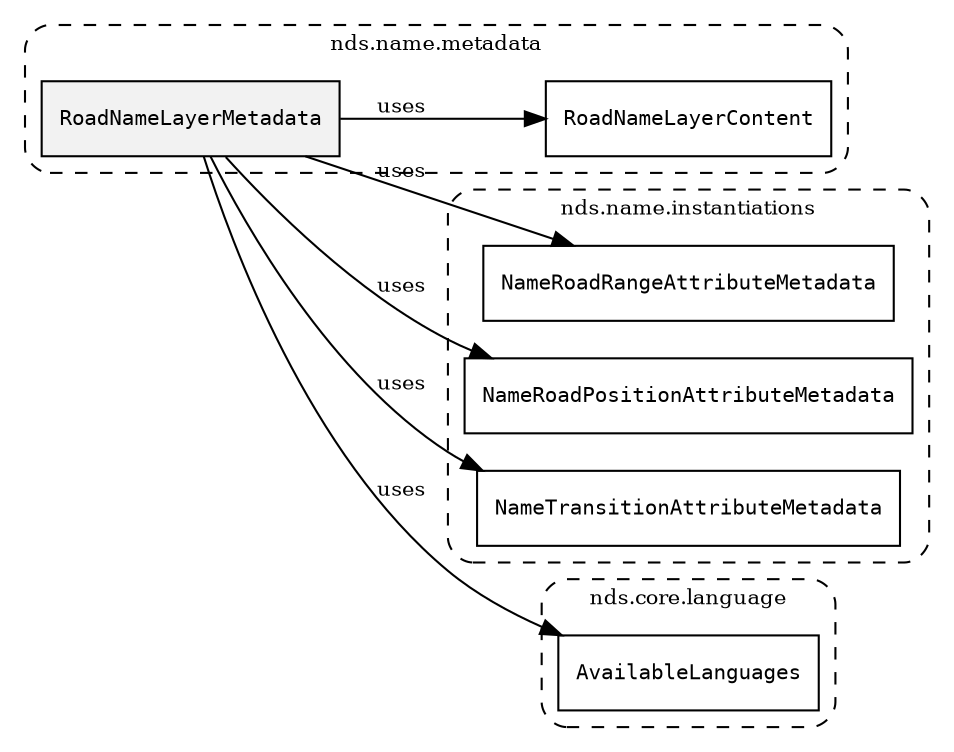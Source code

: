 /**
 * This dot file creates symbol collaboration diagram for RoadNameLayerMetadata.
 */
digraph ZSERIO
{
    node [shape=box, fontsize=10];
    rankdir="LR";
    fontsize=10;
    tooltip="RoadNameLayerMetadata collaboration diagram";

    subgraph "cluster_nds.name.metadata"
    {
        style="dashed, rounded";
        label="nds.name.metadata";
        tooltip="Package nds.name.metadata";
        href="../../../content/packages/nds.name.metadata.html#Package-nds-name-metadata";
        target="_parent";

        "RoadNameLayerMetadata" [style="filled", fillcolor="#0000000D", target="_parent", label=<<font face="monospace"><table align="center" border="0" cellspacing="0" cellpadding="0"><tr><td href="../../../content/packages/nds.name.metadata.html#Structure-RoadNameLayerMetadata" title="Structure defined in nds.name.metadata">RoadNameLayerMetadata</td></tr></table></font>>];
        "RoadNameLayerContent" [target="_parent", label=<<font face="monospace"><table align="center" border="0" cellspacing="0" cellpadding="0"><tr><td href="../../../content/packages/nds.name.metadata.html#Bitmask-RoadNameLayerContent" title="Bitmask defined in nds.name.metadata">RoadNameLayerContent</td></tr></table></font>>];
    }

    subgraph "cluster_nds.name.instantiations"
    {
        style="dashed, rounded";
        label="nds.name.instantiations";
        tooltip="Package nds.name.instantiations";
        href="../../../content/packages/nds.name.instantiations.html#Package-nds-name-instantiations";
        target="_parent";

        "NameRoadRangeAttributeMetadata" [target="_parent", label=<<font face="monospace"><table align="center" border="0" cellspacing="0" cellpadding="0"><tr><td href="../../../content/packages/nds.name.instantiations.html#InstantiateType-NameRoadRangeAttributeMetadata" title="InstantiateType defined in nds.name.instantiations">NameRoadRangeAttributeMetadata</td></tr></table></font>>];
        "NameRoadPositionAttributeMetadata" [target="_parent", label=<<font face="monospace"><table align="center" border="0" cellspacing="0" cellpadding="0"><tr><td href="../../../content/packages/nds.name.instantiations.html#InstantiateType-NameRoadPositionAttributeMetadata" title="InstantiateType defined in nds.name.instantiations">NameRoadPositionAttributeMetadata</td></tr></table></font>>];
        "NameTransitionAttributeMetadata" [target="_parent", label=<<font face="monospace"><table align="center" border="0" cellspacing="0" cellpadding="0"><tr><td href="../../../content/packages/nds.name.instantiations.html#InstantiateType-NameTransitionAttributeMetadata" title="InstantiateType defined in nds.name.instantiations">NameTransitionAttributeMetadata</td></tr></table></font>>];
    }

    subgraph "cluster_nds.core.language"
    {
        style="dashed, rounded";
        label="nds.core.language";
        tooltip="Package nds.core.language";
        href="../../../content/packages/nds.core.language.html#Package-nds-core-language";
        target="_parent";

        "AvailableLanguages" [target="_parent", label=<<font face="monospace"><table align="center" border="0" cellspacing="0" cellpadding="0"><tr><td href="../../../content/packages/nds.core.language.html#Structure-AvailableLanguages" title="Structure defined in nds.core.language">AvailableLanguages</td></tr></table></font>>];
    }

    "RoadNameLayerMetadata" -> "RoadNameLayerContent" [label="uses", fontsize=10];
    "RoadNameLayerMetadata" -> "NameRoadRangeAttributeMetadata" [label="uses", fontsize=10];
    "RoadNameLayerMetadata" -> "NameRoadPositionAttributeMetadata" [label="uses", fontsize=10];
    "RoadNameLayerMetadata" -> "NameTransitionAttributeMetadata" [label="uses", fontsize=10];
    "RoadNameLayerMetadata" -> "AvailableLanguages" [label="uses", fontsize=10];
}
